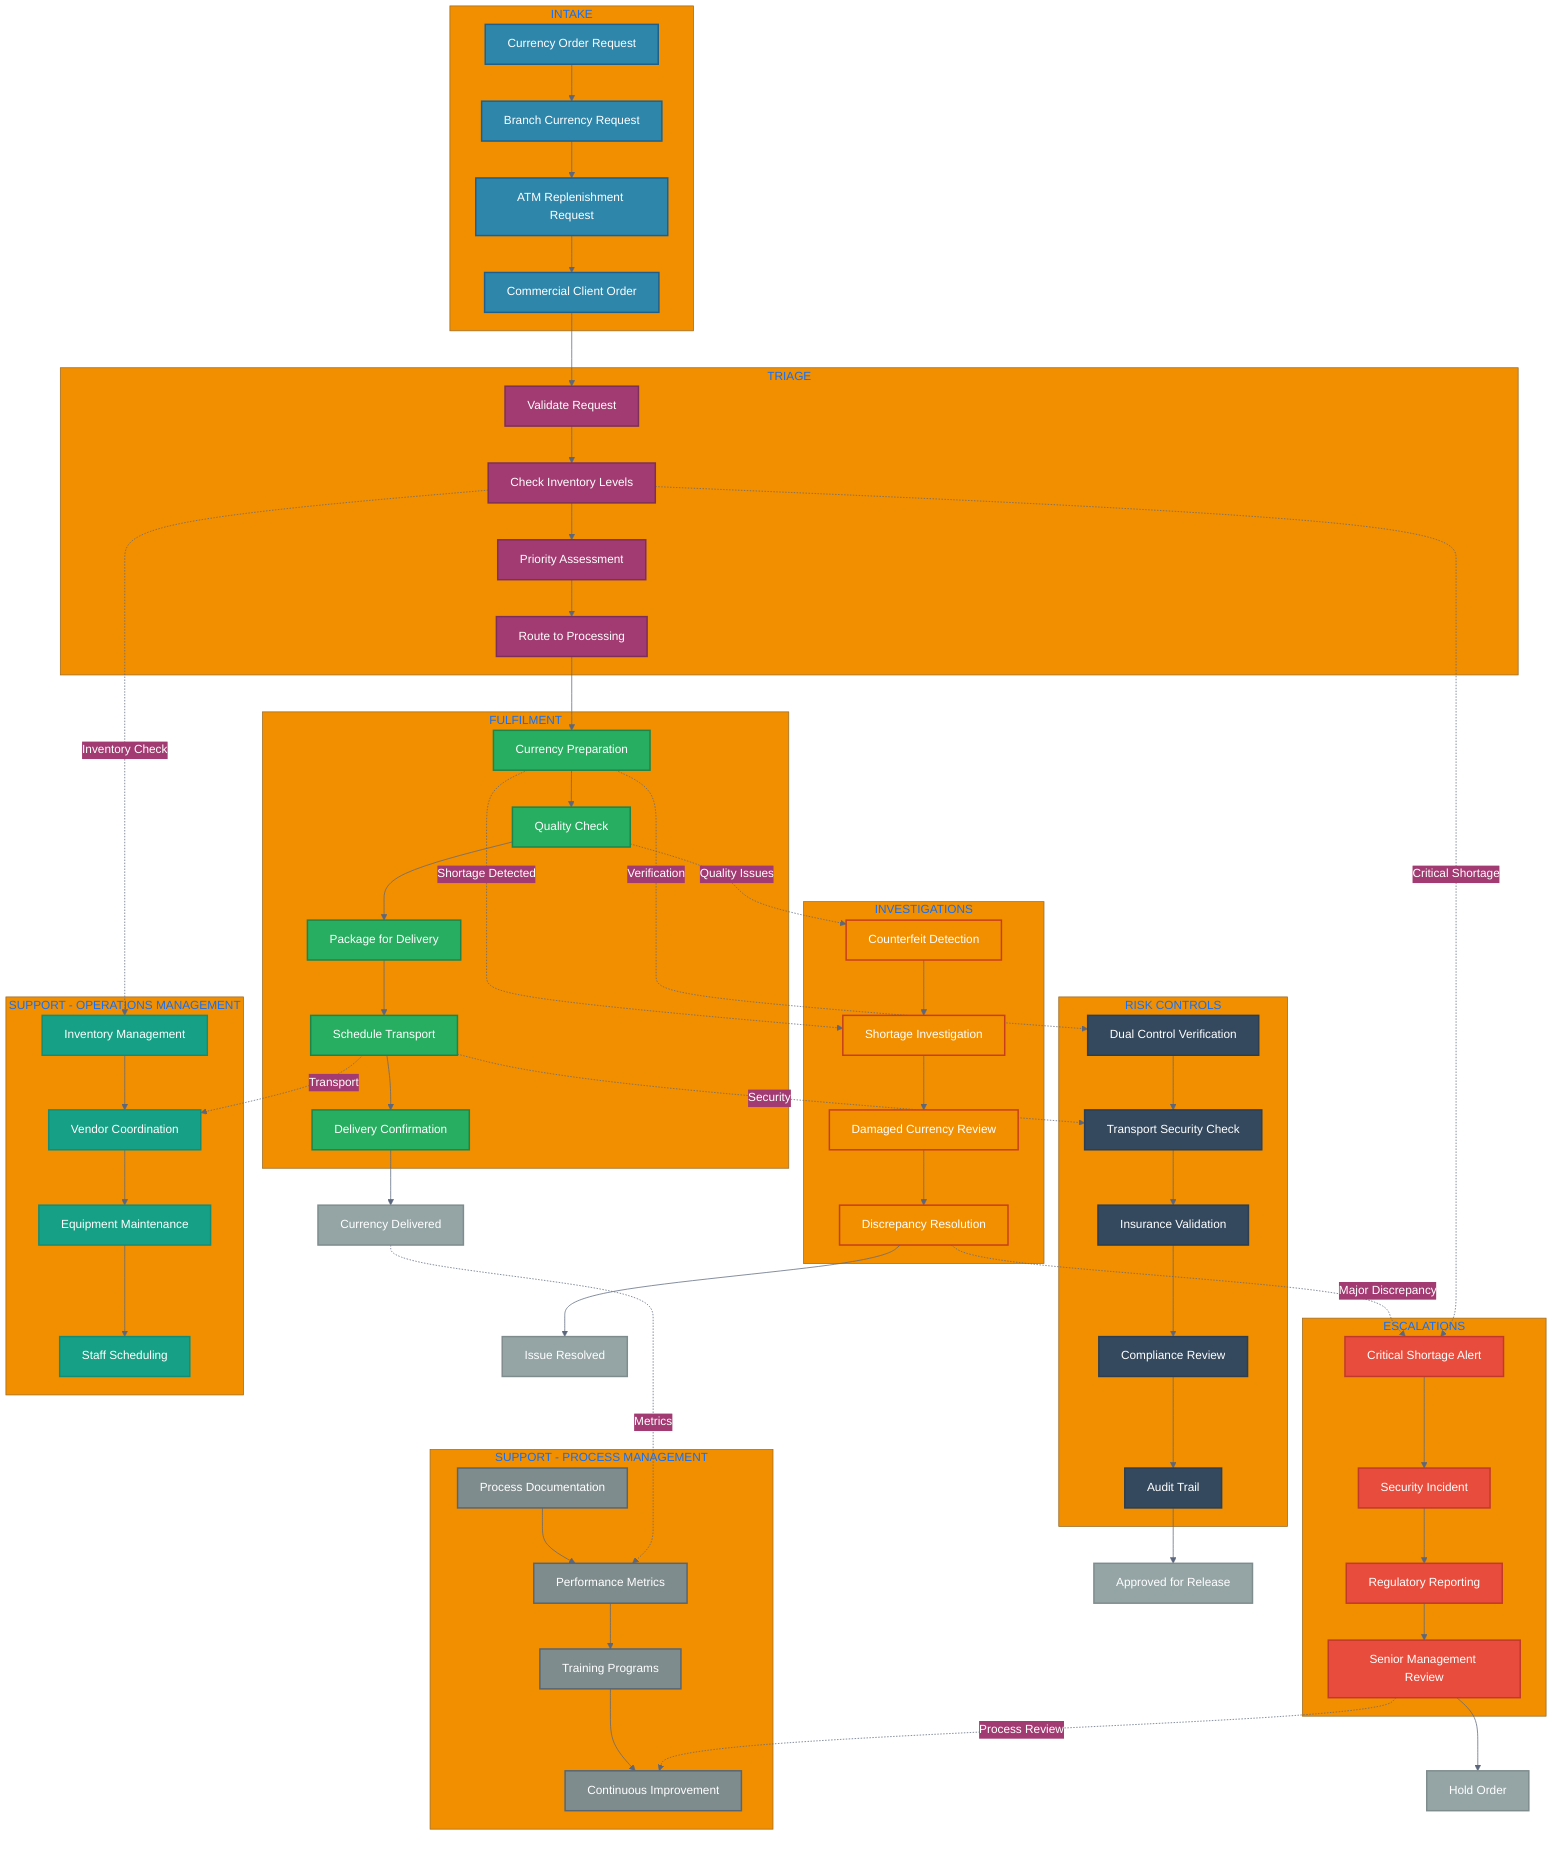 %%{init: {'theme': 'base', 'themeVariables': { 'primaryColor': '#2E86AB', 'primaryTextColor': '#fff', 'primaryBorderColor': '#1E5F8E', 'lineColor': '#5C677D', 'secondaryColor': '#A23B72', 'tertiaryColor': '#F18F01', 'background': '#C73E1D'}}}%%
flowchart TB
    %% Intake - Blue
    subgraph INTAKE["INTAKE"]
        direction TB
        I1[Currency Order Request]
        I2[Branch Currency Request]
        I3[ATM Replenishment Request]
        I4[Commercial Client Order]
        I1 --> I2
        I2 --> I3
        I3 --> I4
    end
    
    %% Triage - Purple
    subgraph TRIAGE["TRIAGE"]
        direction TB
        T1[Validate Request]
        T2[Check Inventory Levels]
        T3[Priority Assessment]
        T4[Route to Processing]
        T1 --> T2
        T2 --> T3
        T3 --> T4
    end
    
    %% Fulfilment - Green
    subgraph FULFILMENT["FULFILMENT"]
        direction TB
        F1[Currency Preparation]
        F2[Quality Check]
        F3[Package for Delivery]
        F4[Schedule Transport]
        F5[Delivery Confirmation]
        F1 --> F2
        F2 --> F3
        F3 --> F4
        F4 --> F5
    end
    
    %% Investigations - Orange
    subgraph INVESTIGATIONS["INVESTIGATIONS"]
        direction TB
        IV1[Counterfeit Detection]
        IV2[Shortage Investigation]
        IV3[Damaged Currency Review]
        IV4[Discrepancy Resolution]
        IV1 --> IV2
        IV2 --> IV3
        IV3 --> IV4
    end
    
    %% Escalations - Red
    subgraph ESCALATIONS["ESCALATIONS"]
        direction TB
        E1[Critical Shortage Alert]
        E2[Security Incident]
        E3[Regulatory Reporting]
        E4[Senior Management Review]
        E1 --> E2
        E2 --> E3
        E3 --> E4
    end
    
    %% Risk Controls - Dark Blue
    subgraph RISK["RISK CONTROLS"]
        direction TB
        R1[Dual Control Verification]
        R2[Transport Security Check]
        R3[Insurance Validation]
        R4[Compliance Review]
        R5[Audit Trail]
        R1 --> R2
        R2 --> R3
        R3 --> R4
        R4 --> R5
    end
    
    %% Support Operations - Teal
    subgraph SUPPORT_OPS["SUPPORT - OPERATIONS MANAGEMENT"]
        direction TB
        SO1[Inventory Management]
        SO2[Vendor Coordination]
        SO3[Equipment Maintenance]
        SO4[Staff Scheduling]
        SO1 --> SO2
        SO2 --> SO3
        SO3 --> SO4
    end
    
    %% Support Process - Gray
    subgraph SUPPORT_PROC["SUPPORT - PROCESS MANAGEMENT"]
        direction TB
        SP1[Process Documentation]
        SP2[Performance Metrics]
        SP3[Training Programs]
        SP4[Continuous Improvement]
        SP1 --> SP2
        SP2 --> SP3
        SP3 --> SP4
    end
    
    %% Main Flow Connections
    I4 --> T1
    T4 --> F1
    F5 --> Complete[Currency Delivered]
    
    %% Investigation Triggers
    F2 -.->|Quality Issues| IV1
    F1 -.->|Shortage Detected| IV2
    
    %% Escalation Triggers
    IV4 -.->|Major Discrepancy| E1
    T2 -.->|Critical Shortage| E1
    
    %% Risk Control Integration
    F1 -.->|Verification| R1
    F4 -.->|Security| R2
    
    %% Support Integration
    T2 -.->|Inventory Check| SO1
    F4 -.->|Transport| SO2
    
    %% Process Support
    Complete -.->|Metrics| SP2
    E4 -.->|Process Review| SP4
    
    %% Outcome Paths
    E4 --> Hold[Hold Order]
    IV4 --> Resolve[Issue Resolved]
    R5 --> Approved[Approved for Release]
    
    %% Styling
    classDef intakeStyle fill:#2E86AB,stroke:#1E5F8E,stroke-width:2px,color:#fff
    classDef triageStyle fill:#A23B72,stroke:#7D2E5A,stroke-width:2px,color:#fff
    classDef fulfilmentStyle fill:#27AE60,stroke:#1E8449,stroke-width:2px,color:#fff
    classDef investigationStyle fill:#F18F01,stroke:#C73E1D,stroke-width:2px,color:#fff
    classDef escalationStyle fill:#E74C3C,stroke:#C0392B,stroke-width:2px,color:#fff
    classDef riskStyle fill:#34495E,stroke:#2C3E50,stroke-width:2px,color:#fff
    classDef supportOpsStyle fill:#16A085,stroke:#138D75,stroke-width:2px,color:#fff
    classDef supportProcStyle fill:#7F8C8D,stroke:#566573,stroke-width:2px,color:#fff
    classDef outcomeStyle fill:#95A5A6,stroke:#7F8C8D,stroke-width:2px,color:#fff
    
    class I1,I2,I3,I4 intakeStyle
    class T1,T2,T3,T4 triageStyle
    class F1,F2,F3,F4,F5 fulfilmentStyle
    class IV1,IV2,IV3,IV4 investigationStyle
    class E1,E2,E3,E4 escalationStyle
    class R1,R2,R3,R4,R5 riskStyle
    class SO1,SO2,SO3,SO4 supportOpsStyle
    class SP1,SP2,SP3,SP4 supportProcStyle
    class Complete,Hold,Resolve,Approved outcomeStyle